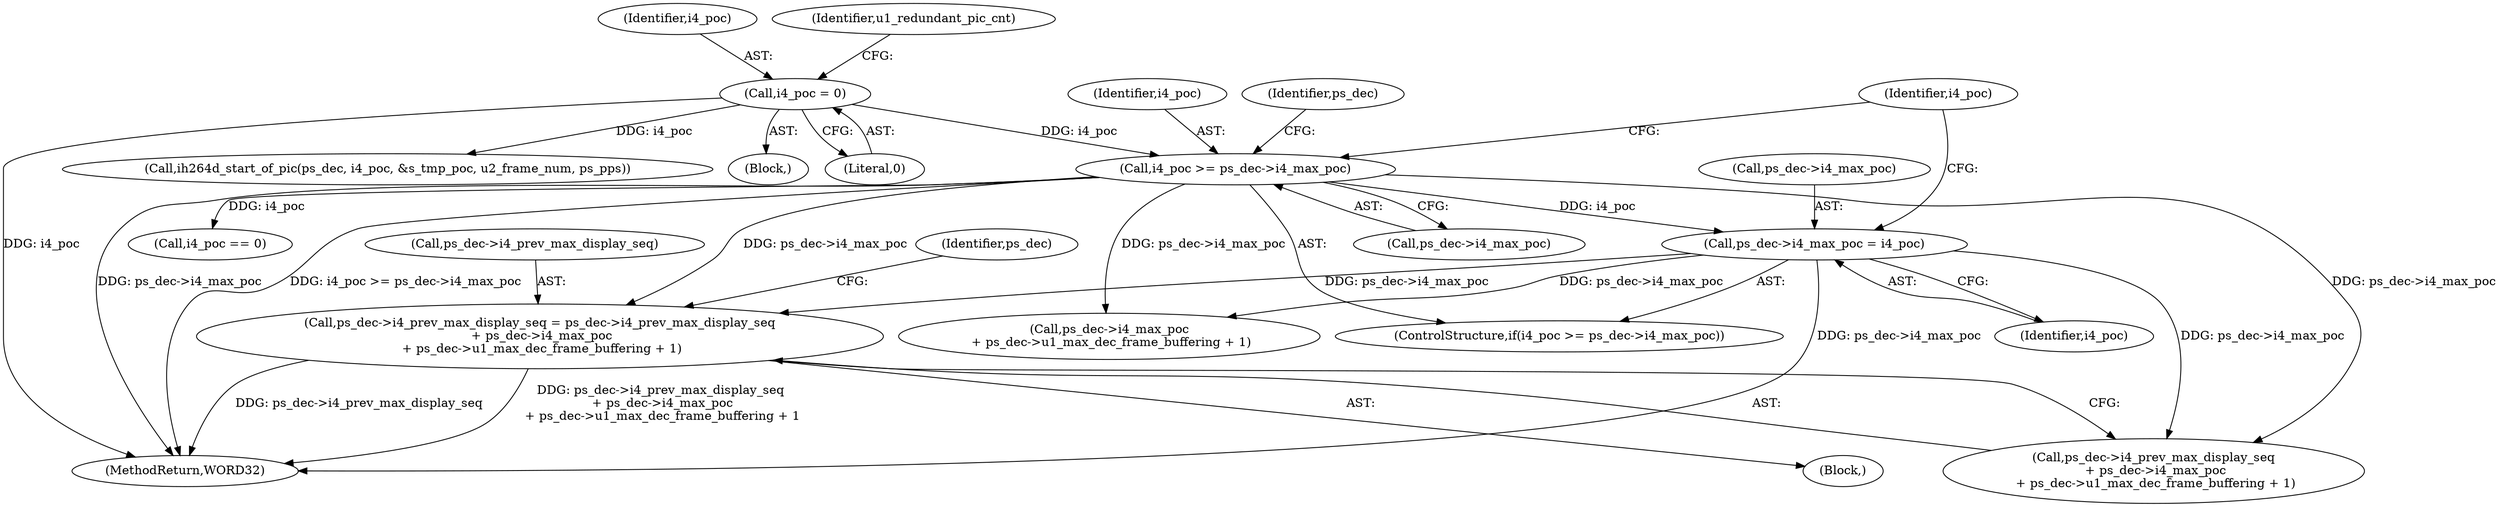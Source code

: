 digraph "0_Android_9a00f562a612d56e7b2b989d168647db900ba6cf_0@integer" {
"1001411" [label="(Call,ps_dec->i4_prev_max_display_seq = ps_dec->i4_prev_max_display_seq\n + ps_dec->i4_max_poc\n + ps_dec->u1_max_dec_frame_buffering + 1)"];
"1001396" [label="(Call,i4_poc >= ps_dec->i4_max_poc)"];
"1000184" [label="(Call,i4_poc = 0)"];
"1001401" [label="(Call,ps_dec->i4_max_poc = i4_poc)"];
"1001407" [label="(Call,i4_poc == 0)"];
"1001395" [label="(ControlStructure,if(i4_poc >= ps_dec->i4_max_poc))"];
"1001415" [label="(Call,ps_dec->i4_prev_max_display_seq\n + ps_dec->i4_max_poc\n + ps_dec->u1_max_dec_frame_buffering + 1)"];
"1001402" [label="(Call,ps_dec->i4_max_poc)"];
"1001396" [label="(Call,i4_poc >= ps_dec->i4_max_poc)"];
"1001401" [label="(Call,ps_dec->i4_max_poc = i4_poc)"];
"1000185" [label="(Identifier,i4_poc)"];
"1001412" [label="(Call,ps_dec->i4_prev_max_display_seq)"];
"1002568" [label="(MethodReturn,WORD32)"];
"1001408" [label="(Identifier,i4_poc)"];
"1001419" [label="(Call,ps_dec->i4_max_poc\n + ps_dec->u1_max_dec_frame_buffering + 1)"];
"1001405" [label="(Identifier,i4_poc)"];
"1001403" [label="(Identifier,ps_dec)"];
"1001411" [label="(Call,ps_dec->i4_prev_max_display_seq = ps_dec->i4_prev_max_display_seq\n + ps_dec->i4_max_poc\n + ps_dec->u1_max_dec_frame_buffering + 1)"];
"1001410" [label="(Block,)"];
"1001398" [label="(Call,ps_dec->i4_max_poc)"];
"1000184" [label="(Call,i4_poc = 0)"];
"1001597" [label="(Call,ih264d_start_of_pic(ps_dec, i4_poc, &s_tmp_poc, u2_frame_num, ps_pps))"];
"1000166" [label="(Block,)"];
"1001397" [label="(Identifier,i4_poc)"];
"1001430" [label="(Identifier,ps_dec)"];
"1000186" [label="(Literal,0)"];
"1000192" [label="(Identifier,u1_redundant_pic_cnt)"];
"1001411" -> "1001410"  [label="AST: "];
"1001411" -> "1001415"  [label="CFG: "];
"1001412" -> "1001411"  [label="AST: "];
"1001415" -> "1001411"  [label="AST: "];
"1001430" -> "1001411"  [label="CFG: "];
"1001411" -> "1002568"  [label="DDG: ps_dec->i4_prev_max_display_seq\n + ps_dec->i4_max_poc\n + ps_dec->u1_max_dec_frame_buffering + 1"];
"1001411" -> "1002568"  [label="DDG: ps_dec->i4_prev_max_display_seq"];
"1001396" -> "1001411"  [label="DDG: ps_dec->i4_max_poc"];
"1001401" -> "1001411"  [label="DDG: ps_dec->i4_max_poc"];
"1001396" -> "1001395"  [label="AST: "];
"1001396" -> "1001398"  [label="CFG: "];
"1001397" -> "1001396"  [label="AST: "];
"1001398" -> "1001396"  [label="AST: "];
"1001403" -> "1001396"  [label="CFG: "];
"1001408" -> "1001396"  [label="CFG: "];
"1001396" -> "1002568"  [label="DDG: ps_dec->i4_max_poc"];
"1001396" -> "1002568"  [label="DDG: i4_poc >= ps_dec->i4_max_poc"];
"1000184" -> "1001396"  [label="DDG: i4_poc"];
"1001396" -> "1001401"  [label="DDG: i4_poc"];
"1001396" -> "1001407"  [label="DDG: i4_poc"];
"1001396" -> "1001415"  [label="DDG: ps_dec->i4_max_poc"];
"1001396" -> "1001419"  [label="DDG: ps_dec->i4_max_poc"];
"1000184" -> "1000166"  [label="AST: "];
"1000184" -> "1000186"  [label="CFG: "];
"1000185" -> "1000184"  [label="AST: "];
"1000186" -> "1000184"  [label="AST: "];
"1000192" -> "1000184"  [label="CFG: "];
"1000184" -> "1002568"  [label="DDG: i4_poc"];
"1000184" -> "1001597"  [label="DDG: i4_poc"];
"1001401" -> "1001395"  [label="AST: "];
"1001401" -> "1001405"  [label="CFG: "];
"1001402" -> "1001401"  [label="AST: "];
"1001405" -> "1001401"  [label="AST: "];
"1001408" -> "1001401"  [label="CFG: "];
"1001401" -> "1002568"  [label="DDG: ps_dec->i4_max_poc"];
"1001401" -> "1001415"  [label="DDG: ps_dec->i4_max_poc"];
"1001401" -> "1001419"  [label="DDG: ps_dec->i4_max_poc"];
}
